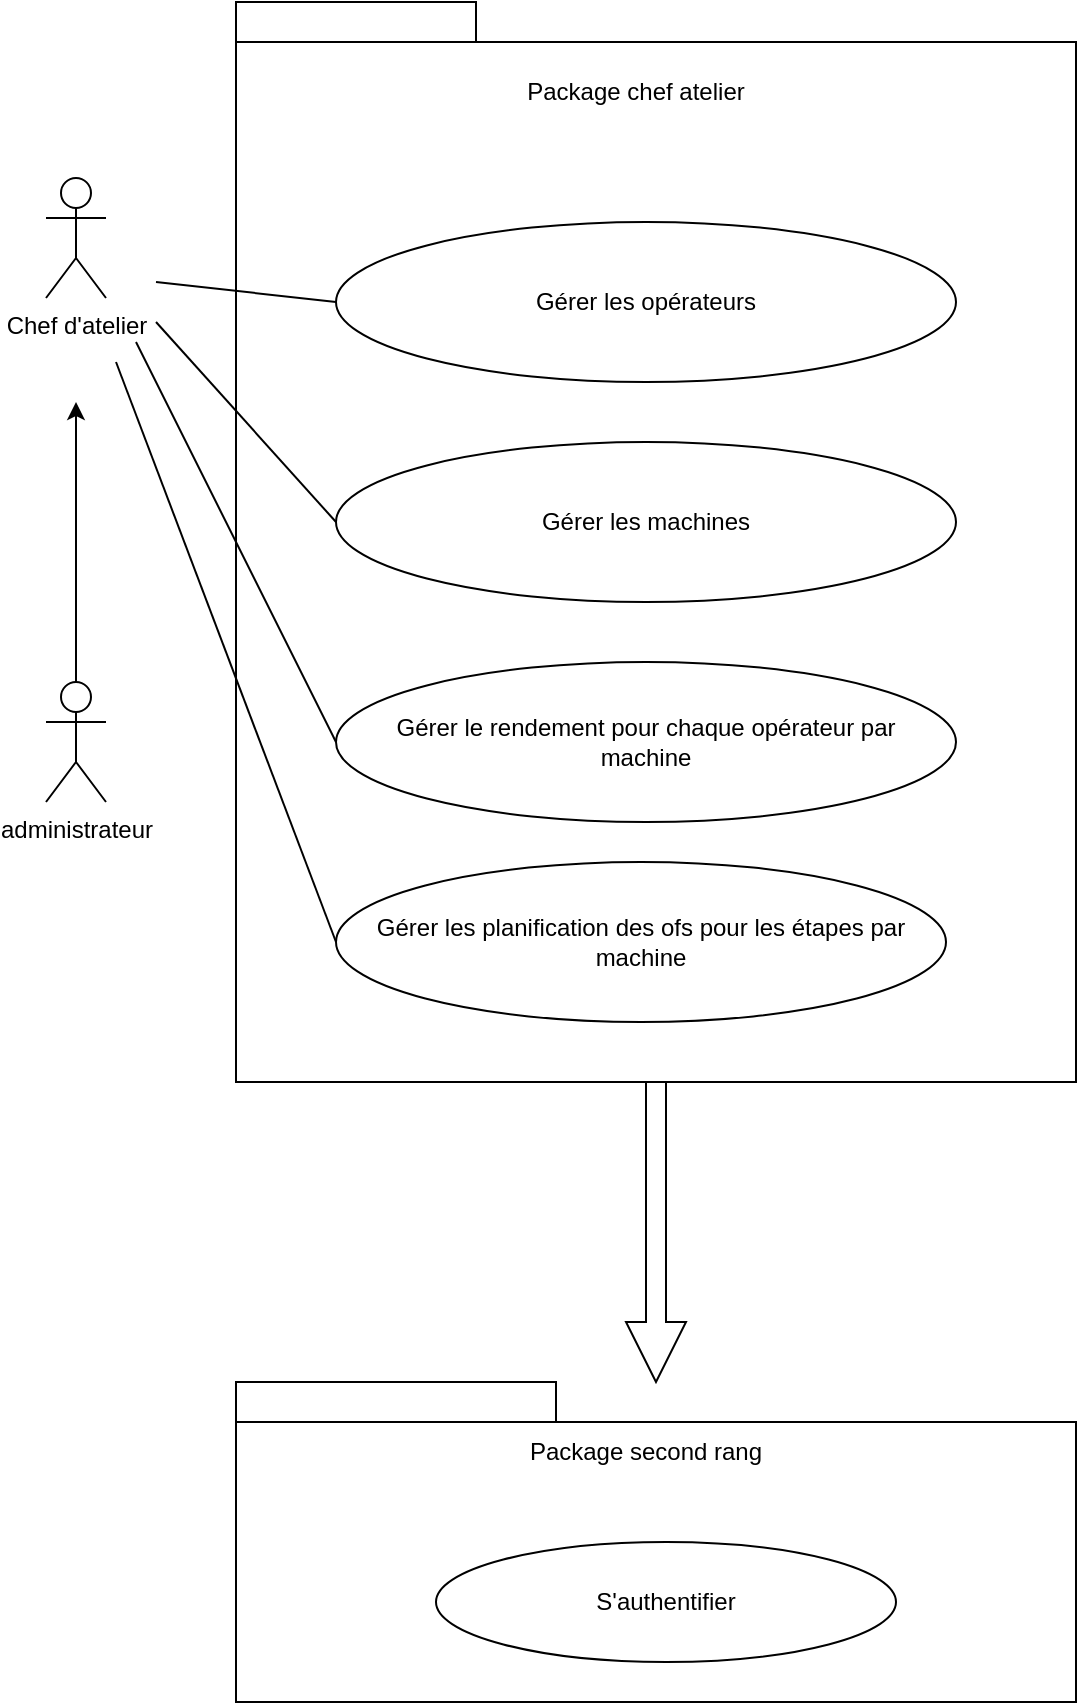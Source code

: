 <mxfile version="21.3.5" type="gitlab">
  <diagram name="Page-1" id="0fa5L70-CMnjPJAzRhD-">
    <mxGraphModel dx="1424" dy="669" grid="1" gridSize="10" guides="1" tooltips="1" connect="1" arrows="1" fold="1" page="1" pageScale="1" pageWidth="827" pageHeight="1169" math="0" shadow="0">
      <root>
        <mxCell id="0" />
        <mxCell id="1" parent="0" />
        <mxCell id="cOU9WgDjMBRvyW28e0TY-35" style="edgeStyle=orthogonalEdgeStyle;rounded=0;orthogonalLoop=1;jettySize=auto;html=1;shadow=0;shape=arrow;" parent="1" source="cOU9WgDjMBRvyW28e0TY-1" edge="1">
          <mxGeometry relative="1" as="geometry">
            <mxPoint x="480" y="950" as="targetPoint" />
          </mxGeometry>
        </mxCell>
        <mxCell id="cOU9WgDjMBRvyW28e0TY-1" value="" style="rounded=0;whiteSpace=wrap;html=1;" parent="1" vertex="1">
          <mxGeometry x="270" y="280" width="420" height="520" as="geometry" />
        </mxCell>
        <mxCell id="cOU9WgDjMBRvyW28e0TY-2" value="Package chef atelier" style="text;html=1;strokeColor=none;fillColor=none;align=center;verticalAlign=middle;whiteSpace=wrap;rounded=0;" parent="1" vertex="1">
          <mxGeometry x="360" y="290" width="220" height="30" as="geometry" />
        </mxCell>
        <mxCell id="cOU9WgDjMBRvyW28e0TY-4" value="" style="rounded=0;whiteSpace=wrap;html=1;" parent="1" vertex="1">
          <mxGeometry x="270" y="260" width="120" height="20" as="geometry" />
        </mxCell>
        <mxCell id="cOU9WgDjMBRvyW28e0TY-9" value="Chef d&#39;atelier" style="shape=umlActor;verticalLabelPosition=bottom;verticalAlign=top;html=1;outlineConnect=0;" parent="1" vertex="1">
          <mxGeometry x="175" y="348" width="30" height="60" as="geometry" />
        </mxCell>
        <mxCell id="cOU9WgDjMBRvyW28e0TY-16" style="edgeStyle=orthogonalEdgeStyle;rounded=0;orthogonalLoop=1;jettySize=auto;html=1;" parent="1" source="cOU9WgDjMBRvyW28e0TY-11" edge="1">
          <mxGeometry relative="1" as="geometry">
            <mxPoint x="190" y="460" as="targetPoint" />
          </mxGeometry>
        </mxCell>
        <mxCell id="cOU9WgDjMBRvyW28e0TY-11" value="administrateur" style="shape=umlActor;verticalLabelPosition=bottom;verticalAlign=top;html=1;outlineConnect=0;" parent="1" vertex="1">
          <mxGeometry x="175" y="600" width="30" height="60" as="geometry" />
        </mxCell>
        <mxCell id="cOU9WgDjMBRvyW28e0TY-18" value="Gérer les opérateurs" style="ellipse;whiteSpace=wrap;html=1;" parent="1" vertex="1">
          <mxGeometry x="320" y="370" width="310" height="80" as="geometry" />
        </mxCell>
        <mxCell id="cOU9WgDjMBRvyW28e0TY-23" value="Gérer les machines" style="ellipse;whiteSpace=wrap;html=1;" parent="1" vertex="1">
          <mxGeometry x="320" y="480" width="310" height="80" as="geometry" />
        </mxCell>
        <mxCell id="cOU9WgDjMBRvyW28e0TY-24" value="Gérer le rendement pour chaque opérateur par &lt;br&gt;machine" style="ellipse;whiteSpace=wrap;html=1;" parent="1" vertex="1">
          <mxGeometry x="320" y="590" width="310" height="80" as="geometry" />
        </mxCell>
        <mxCell id="cOU9WgDjMBRvyW28e0TY-25" value="Gérer les planification des ofs pour les étapes par machine" style="ellipse;whiteSpace=wrap;html=1;" parent="1" vertex="1">
          <mxGeometry x="320" y="690" width="305" height="80" as="geometry" />
        </mxCell>
        <mxCell id="cOU9WgDjMBRvyW28e0TY-26" value="&lt;span style=&quot;white-space: pre;&quot;&gt;&#x9;&lt;/span&gt;" style="rounded=0;whiteSpace=wrap;html=1;" parent="1" vertex="1">
          <mxGeometry x="270" y="970" width="420" height="140" as="geometry" />
        </mxCell>
        <mxCell id="cOU9WgDjMBRvyW28e0TY-27" value="" style="rounded=0;whiteSpace=wrap;html=1;" parent="1" vertex="1">
          <mxGeometry x="270" y="950" width="160" height="20" as="geometry" />
        </mxCell>
        <mxCell id="cOU9WgDjMBRvyW28e0TY-28" value="Package second rang" style="text;html=1;strokeColor=none;fillColor=none;align=center;verticalAlign=middle;whiteSpace=wrap;rounded=0;" parent="1" vertex="1">
          <mxGeometry x="380" y="970" width="190" height="30" as="geometry" />
        </mxCell>
        <mxCell id="cOU9WgDjMBRvyW28e0TY-29" value="S&#39;authentifier" style="ellipse;whiteSpace=wrap;html=1;" parent="1" vertex="1">
          <mxGeometry x="370" y="1030" width="230" height="60" as="geometry" />
        </mxCell>
        <mxCell id="7OkkPtmlRjPJ8DZ0SXFZ-2" value="" style="endArrow=none;html=1;rounded=0;entryX=0;entryY=0.5;entryDx=0;entryDy=0;" edge="1" parent="1" target="cOU9WgDjMBRvyW28e0TY-18">
          <mxGeometry width="50" height="50" relative="1" as="geometry">
            <mxPoint x="230" y="400" as="sourcePoint" />
            <mxPoint x="530" y="560" as="targetPoint" />
          </mxGeometry>
        </mxCell>
        <mxCell id="7OkkPtmlRjPJ8DZ0SXFZ-4" value="" style="endArrow=none;html=1;rounded=0;entryX=0;entryY=0.5;entryDx=0;entryDy=0;" edge="1" parent="1" target="cOU9WgDjMBRvyW28e0TY-23">
          <mxGeometry width="50" height="50" relative="1" as="geometry">
            <mxPoint x="230" y="420" as="sourcePoint" />
            <mxPoint x="330" y="420" as="targetPoint" />
          </mxGeometry>
        </mxCell>
        <mxCell id="7OkkPtmlRjPJ8DZ0SXFZ-5" value="" style="endArrow=none;html=1;rounded=0;entryX=0;entryY=0.5;entryDx=0;entryDy=0;" edge="1" parent="1" target="cOU9WgDjMBRvyW28e0TY-24">
          <mxGeometry width="50" height="50" relative="1" as="geometry">
            <mxPoint x="220" y="430" as="sourcePoint" />
            <mxPoint x="340" y="430" as="targetPoint" />
          </mxGeometry>
        </mxCell>
        <mxCell id="7OkkPtmlRjPJ8DZ0SXFZ-6" value="" style="endArrow=none;html=1;rounded=0;" edge="1" parent="1">
          <mxGeometry width="50" height="50" relative="1" as="geometry">
            <mxPoint x="210" y="440" as="sourcePoint" />
            <mxPoint x="320" y="730" as="targetPoint" />
          </mxGeometry>
        </mxCell>
      </root>
    </mxGraphModel>
  </diagram>
</mxfile>

